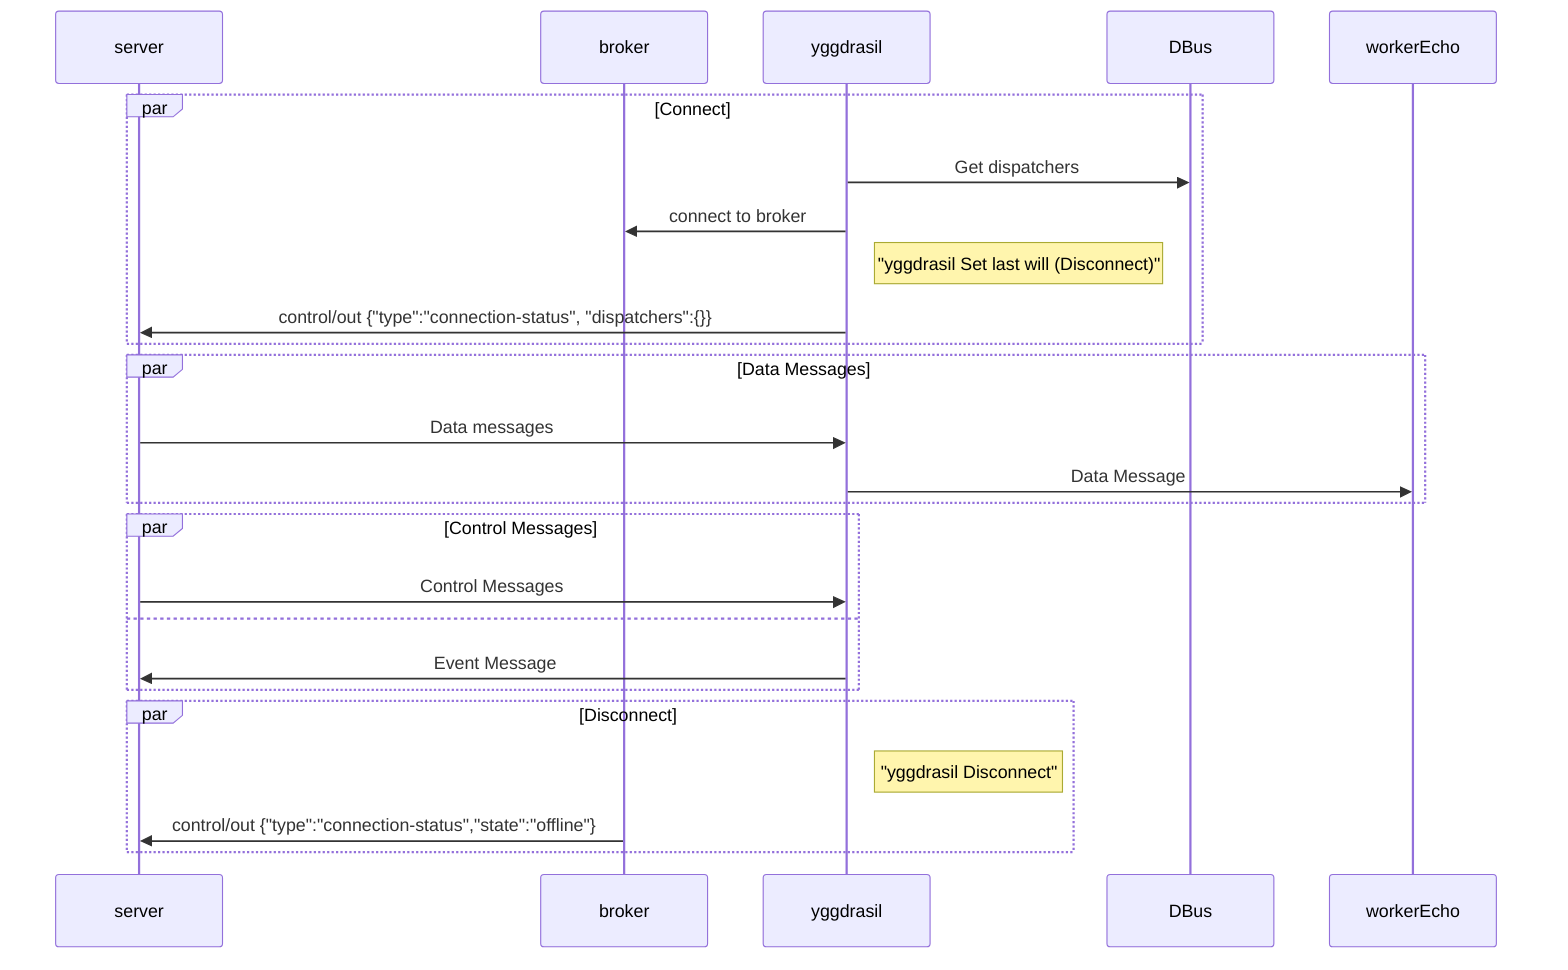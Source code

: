 sequenceDiagram
participant S as server
participant B as broker
participant Y as yggdrasil
participant D as DBus
participant W as workerEcho

par Connect
Y ->> D: Get dispatchers
Y ->> B: connect to broker
Note right of Y: "yggdrasil Set last will (Disconnect)"
Y ->> S: control/out {"type":"connection-status", "dispatchers":{}}
end
par Data Messages
S ->> Y: Data messages
Y ->> W: Data Message
end
par Control Messages
S ->> Y: Control Messages
and
Y ->> S: Event Message
end
par Disconnect
Note right of Y: "yggdrasil Disconnect"
B ->> S: control/out {"type":"connection-status","state":"offline"}
end